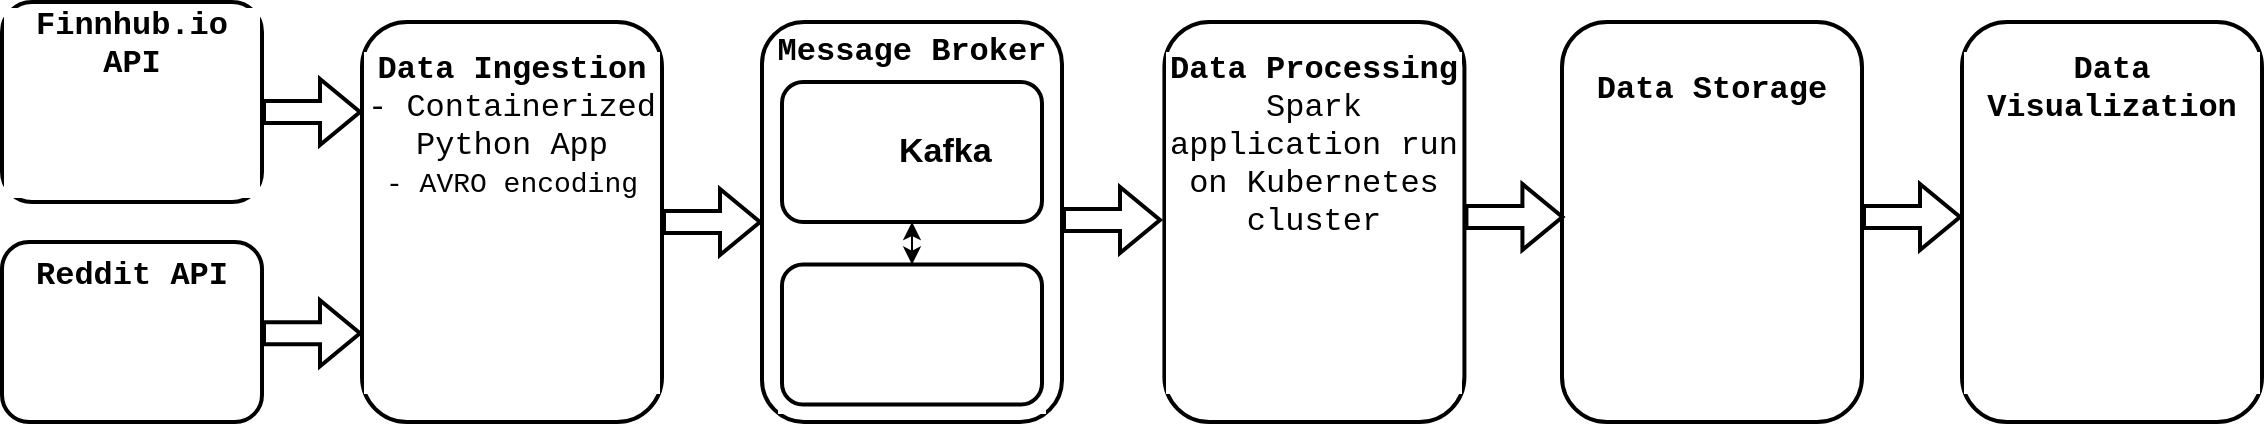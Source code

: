 <mxfile version="22.1.21" type="device">
  <diagram id="C5RBs43oDa-KdzZeNtuy" name="Page-1">
    <mxGraphModel dx="722" dy="521" grid="1" gridSize="10" guides="1" tooltips="1" connect="1" arrows="1" fold="1" page="1" pageScale="1" pageWidth="400" pageHeight="300" math="0" shadow="0">
      <root>
        <mxCell id="WIyWlLk6GJQsqaUBKTNV-0" />
        <mxCell id="WIyWlLk6GJQsqaUBKTNV-1" parent="WIyWlLk6GJQsqaUBKTNV-0" />
        <mxCell id="WIyWlLk6GJQsqaUBKTNV-3" value="&lt;div style=&quot;background-color: rgb(255, 255, 255); font-family: Consolas, &amp;quot;Courier New&amp;quot;, monospace; line-height: 19px; font-size: 16px;&quot;&gt;&lt;b style=&quot;&quot;&gt;&lt;font style=&quot;font-size: 16px;&quot;&gt;Finnhub.io API&lt;/font&gt;&lt;/b&gt;&lt;/div&gt;&lt;div style=&quot;background-color: rgb(255, 255, 255); font-family: Consolas, &amp;quot;Courier New&amp;quot;, monospace; line-height: 19px; font-size: 16px;&quot;&gt;&lt;b&gt;&lt;font style=&quot;font-size: 16px;&quot;&gt;&lt;br&gt;&lt;/font&gt;&lt;/b&gt;&lt;/div&gt;&lt;div style=&quot;background-color: rgb(255, 255, 255); font-family: Consolas, &amp;quot;Courier New&amp;quot;, monospace; line-height: 19px; font-size: 16px;&quot;&gt;&lt;b&gt;&lt;font style=&quot;font-size: 16px;&quot;&gt;&lt;br&gt;&lt;/font&gt;&lt;/b&gt;&lt;/div&gt;&lt;div style=&quot;background-color: rgb(255, 255, 255); font-family: Consolas, &amp;quot;Courier New&amp;quot;, monospace; font-size: 16px; line-height: 19px;&quot;&gt;&lt;b&gt;&lt;br&gt;&lt;/b&gt;&lt;/div&gt;" style="rounded=1;whiteSpace=wrap;html=1;fontSize=12;glass=0;strokeWidth=2;shadow=0;" parent="WIyWlLk6GJQsqaUBKTNV-1" vertex="1">
          <mxGeometry x="40" y="40" width="130" height="100" as="geometry" />
        </mxCell>
        <mxCell id="xwvh3wRpYz5XD8C6NSji-0" value="&lt;div style=&quot;background-color: rgb(255, 255, 255); font-family: Consolas, &amp;quot;Courier New&amp;quot;, monospace; line-height: 19px; font-size: 16px;&quot;&gt;&lt;b style=&quot;&quot;&gt;&lt;font style=&quot;font-size: 16px;&quot;&gt;Reddit API&lt;/font&gt;&lt;/b&gt;&lt;/div&gt;&lt;div style=&quot;background-color: rgb(255, 255, 255); font-family: Consolas, &amp;quot;Courier New&amp;quot;, monospace; font-size: 16px; line-height: 19px;&quot;&gt;&lt;b&gt;&lt;br&gt;&lt;/b&gt;&lt;/div&gt;&lt;div style=&quot;background-color: rgb(255, 255, 255); font-family: Consolas, &amp;quot;Courier New&amp;quot;, monospace; font-size: 14px; line-height: 19px;&quot;&gt;&lt;b&gt;&lt;br&gt;&lt;/b&gt;&lt;/div&gt;&lt;div style=&quot;background-color: rgb(255, 255, 255); font-family: Consolas, &amp;quot;Courier New&amp;quot;, monospace; font-size: 14px; line-height: 19px;&quot;&gt;&lt;b&gt;&lt;br&gt;&lt;/b&gt;&lt;/div&gt;" style="rounded=1;whiteSpace=wrap;html=1;fontSize=12;glass=0;strokeWidth=2;shadow=0;" parent="WIyWlLk6GJQsqaUBKTNV-1" vertex="1">
          <mxGeometry x="40" y="160" width="130" height="90" as="geometry" />
        </mxCell>
        <mxCell id="xwvh3wRpYz5XD8C6NSji-8" value="&lt;div style=&quot;background-color: rgb(255, 255, 255); font-family: Consolas, &amp;quot;Courier New&amp;quot;, monospace; line-height: 19px; font-size: 16px;&quot;&gt;&lt;b style=&quot;&quot;&gt;&lt;font style=&quot;font-size: 16px;&quot;&gt;Data Ingestion&lt;/font&gt;&lt;/b&gt;&lt;/div&gt;&lt;div style=&quot;background-color: rgb(255, 255, 255); font-family: Consolas, &amp;quot;Courier New&amp;quot;, monospace; font-size: 16px; line-height: 19px;&quot;&gt;- Containerized Python App&lt;/div&gt;&lt;div style=&quot;background-color: rgb(255, 255, 255); font-family: Consolas, &amp;quot;Courier New&amp;quot;, monospace; font-size: 14px; line-height: 19px;&quot;&gt;- AVRO encoding&lt;/div&gt;&lt;div style=&quot;background-color: rgb(255, 255, 255); font-family: Consolas, &amp;quot;Courier New&amp;quot;, monospace; font-size: 14px; line-height: 19px;&quot;&gt;&lt;br&gt;&lt;/div&gt;&lt;div style=&quot;background-color: rgb(255, 255, 255); font-family: Consolas, &amp;quot;Courier New&amp;quot;, monospace; font-size: 14px; line-height: 19px;&quot;&gt;&lt;br&gt;&lt;/div&gt;&lt;div style=&quot;background-color: rgb(255, 255, 255); font-family: Consolas, &amp;quot;Courier New&amp;quot;, monospace; font-size: 14px; line-height: 19px;&quot;&gt;&lt;br&gt;&lt;/div&gt;&lt;div style=&quot;background-color: rgb(255, 255, 255); font-family: Consolas, &amp;quot;Courier New&amp;quot;, monospace; font-size: 14px; line-height: 19px;&quot;&gt;&lt;br&gt;&lt;/div&gt;&lt;div style=&quot;background-color: rgb(255, 255, 255); font-family: Consolas, &amp;quot;Courier New&amp;quot;, monospace; font-size: 14px; line-height: 19px;&quot;&gt;&lt;br&gt;&lt;/div&gt;" style="rounded=1;whiteSpace=wrap;html=1;strokeWidth=2;" parent="WIyWlLk6GJQsqaUBKTNV-1" vertex="1">
          <mxGeometry x="220" y="50" width="150" height="200" as="geometry" />
        </mxCell>
        <mxCell id="xwvh3wRpYz5XD8C6NSji-14" value="&lt;div style=&quot;background-color: rgb(255, 255, 255); font-family: Consolas, &amp;quot;Courier New&amp;quot;, monospace; line-height: 19px; font-size: 16px;&quot;&gt;&lt;b style=&quot;&quot;&gt;&lt;font style=&quot;font-size: 16px;&quot;&gt;Message Broker&lt;/font&gt;&lt;/b&gt;&lt;/div&gt;&lt;div style=&quot;background-color: rgb(255, 255, 255); font-family: Consolas, &amp;quot;Courier New&amp;quot;, monospace; font-size: 16px; line-height: 19px;&quot;&gt;&lt;b&gt;&lt;br&gt;&lt;/b&gt;&lt;/div&gt;&lt;div style=&quot;background-color: rgb(255, 255, 255); font-family: Consolas, &amp;quot;Courier New&amp;quot;, monospace; font-size: 14px; line-height: 19px;&quot;&gt;&lt;b&gt;&lt;br&gt;&lt;/b&gt;&lt;/div&gt;&lt;div style=&quot;background-color: rgb(255, 255, 255); font-family: Consolas, &amp;quot;Courier New&amp;quot;, monospace; font-size: 14px; line-height: 19px;&quot;&gt;&lt;b&gt;&lt;br&gt;&lt;/b&gt;&lt;/div&gt;&lt;div style=&quot;background-color: rgb(255, 255, 255); font-family: Consolas, &amp;quot;Courier New&amp;quot;, monospace; font-size: 14px; line-height: 19px;&quot;&gt;&lt;b&gt;&lt;br&gt;&lt;/b&gt;&lt;/div&gt;&lt;div style=&quot;background-color: rgb(255, 255, 255); font-family: Consolas, &amp;quot;Courier New&amp;quot;, monospace; font-size: 14px; line-height: 19px;&quot;&gt;&lt;b&gt;&lt;br&gt;&lt;/b&gt;&lt;/div&gt;&lt;div style=&quot;background-color: rgb(255, 255, 255); font-family: Consolas, &amp;quot;Courier New&amp;quot;, monospace; font-size: 14px; line-height: 19px;&quot;&gt;&lt;br&gt;&lt;/div&gt;&lt;div style=&quot;background-color: rgb(255, 255, 255); font-family: Consolas, &amp;quot;Courier New&amp;quot;, monospace; font-size: 14px; line-height: 19px;&quot;&gt;&lt;br&gt;&lt;/div&gt;&lt;div style=&quot;background-color: rgb(255, 255, 255); font-family: Consolas, &amp;quot;Courier New&amp;quot;, monospace; font-size: 14px; line-height: 19px;&quot;&gt;&lt;br&gt;&lt;/div&gt;&lt;div style=&quot;background-color: rgb(255, 255, 255); font-family: Consolas, &amp;quot;Courier New&amp;quot;, monospace; font-size: 14px; line-height: 19px;&quot;&gt;&lt;b&gt;&lt;br&gt;&lt;/b&gt;&lt;/div&gt;" style="rounded=1;whiteSpace=wrap;html=1;arcSize=14;strokeWidth=2;" parent="WIyWlLk6GJQsqaUBKTNV-1" vertex="1">
          <mxGeometry x="420" y="50" width="150" height="200" as="geometry" />
        </mxCell>
        <mxCell id="xwvh3wRpYz5XD8C6NSji-29" value="&lt;b&gt;&amp;nbsp; &amp;nbsp; &amp;nbsp; &amp;nbsp; &amp;nbsp;&amp;nbsp;&lt;font style=&quot;font-size: 17px;&quot;&gt;Kafka&lt;/font&gt;&lt;/b&gt;" style="rounded=1;whiteSpace=wrap;html=1;strokeWidth=2;" parent="WIyWlLk6GJQsqaUBKTNV-1" vertex="1">
          <mxGeometry x="430" y="80" width="130" height="70" as="geometry" />
        </mxCell>
        <mxCell id="xwvh3wRpYz5XD8C6NSji-30" value="" style="shape=image;imageAspect=0;aspect=fixed;verticalLabelPosition=bottom;verticalAlign=top;image=https://upload.wikimedia.org/wikipedia/commons/0/05/Apache_kafka.svg;" parent="WIyWlLk6GJQsqaUBKTNV-1" vertex="1">
          <mxGeometry x="441.71" y="82.5" width="40.04" height="65" as="geometry" />
        </mxCell>
        <mxCell id="xwvh3wRpYz5XD8C6NSji-32" value="" style="rounded=1;whiteSpace=wrap;html=1;strokeWidth=2;" parent="WIyWlLk6GJQsqaUBKTNV-1" vertex="1">
          <mxGeometry x="430" y="171.27" width="130" height="70" as="geometry" />
        </mxCell>
        <mxCell id="xwvh3wRpYz5XD8C6NSji-33" value="" style="shape=image;imageAspect=0;aspect=fixed;verticalLabelPosition=bottom;verticalAlign=top;image=https://upload.wikimedia.org/wikipedia/commons/7/77/Apache_ZooKeeper_logo.svg;" parent="WIyWlLk6GJQsqaUBKTNV-1" vertex="1">
          <mxGeometry x="439" y="174.74" width="121.29" height="65.53" as="geometry" />
        </mxCell>
        <mxCell id="xwvh3wRpYz5XD8C6NSji-36" value="" style="shape=image;imageAspect=0;aspect=fixed;verticalLabelPosition=bottom;verticalAlign=top;image=https://i.morioh.com/9ccb7b143f.png;" parent="WIyWlLk6GJQsqaUBKTNV-1" vertex="1">
          <mxGeometry x="231.8" y="157.27" width="126.39" height="70" as="geometry" />
        </mxCell>
        <mxCell id="xwvh3wRpYz5XD8C6NSji-40" value="" style="endArrow=classic;startArrow=classic;html=1;rounded=0;exitX=0.5;exitY=0;exitDx=0;exitDy=0;entryX=0.5;entryY=1;entryDx=0;entryDy=0;" parent="WIyWlLk6GJQsqaUBKTNV-1" source="xwvh3wRpYz5XD8C6NSji-32" target="xwvh3wRpYz5XD8C6NSji-29" edge="1">
          <mxGeometry width="50" height="50" relative="1" as="geometry">
            <mxPoint x="520" y="290" as="sourcePoint" />
            <mxPoint x="570" y="240" as="targetPoint" />
          </mxGeometry>
        </mxCell>
        <mxCell id="xwvh3wRpYz5XD8C6NSji-42" value="&lt;div style=&quot;background-color: rgb(255, 255, 255); font-family: Consolas, &amp;quot;Courier New&amp;quot;, monospace; line-height: 19px; font-size: 16px;&quot;&gt;&lt;b style=&quot;&quot;&gt;&lt;font style=&quot;font-size: 16px;&quot;&gt;Data Processing&lt;/font&gt;&lt;/b&gt;&lt;/div&gt;&lt;div style=&quot;background-color: rgb(255, 255, 255); font-family: Consolas, &amp;quot;Courier New&amp;quot;, monospace; line-height: 19px; font-size: 16px;&quot;&gt;Spark application run on Kubernetes cluster&lt;/div&gt;&lt;div style=&quot;background-color: rgb(255, 255, 255); font-family: Consolas, &amp;quot;Courier New&amp;quot;, monospace; font-size: 14px; line-height: 19px;&quot;&gt;&lt;br&gt;&lt;/div&gt;&lt;div style=&quot;background-color: rgb(255, 255, 255); font-family: Consolas, &amp;quot;Courier New&amp;quot;, monospace; font-size: 14px; line-height: 19px;&quot;&gt;&lt;br&gt;&lt;/div&gt;&lt;div style=&quot;background-color: rgb(255, 255, 255); font-family: Consolas, &amp;quot;Courier New&amp;quot;, monospace; font-size: 14px; line-height: 19px;&quot;&gt;&lt;br&gt;&lt;/div&gt;&lt;div style=&quot;background-color: rgb(255, 255, 255); font-family: Consolas, &amp;quot;Courier New&amp;quot;, monospace; font-size: 14px; line-height: 19px;&quot;&gt;&lt;br&gt;&lt;/div&gt;" style="rounded=1;whiteSpace=wrap;html=1;strokeWidth=2;" parent="WIyWlLk6GJQsqaUBKTNV-1" vertex="1">
          <mxGeometry x="621.21" y="50" width="150" height="200" as="geometry" />
        </mxCell>
        <mxCell id="xwvh3wRpYz5XD8C6NSji-41" value="" style="shape=image;imageAspect=0;aspect=fixed;verticalLabelPosition=bottom;verticalAlign=top;image=https://upload.wikimedia.org/wikipedia/commons/f/f3/Apache_Spark_logo.svg;" parent="WIyWlLk6GJQsqaUBKTNV-1" vertex="1">
          <mxGeometry x="630" y="163.64" width="132.42" height="68.73" as="geometry" />
        </mxCell>
        <mxCell id="xwvh3wRpYz5XD8C6NSji-43" value="&lt;div style=&quot;background-color: rgb(255, 255, 255); font-family: Consolas, &amp;quot;Courier New&amp;quot;, monospace; line-height: 19px; font-size: 16px;&quot;&gt;&lt;b style=&quot;&quot;&gt;&lt;font style=&quot;font-size: 16px;&quot;&gt;Data Storage&lt;/font&gt;&lt;/b&gt;&lt;/div&gt;&lt;div style=&quot;background-color: rgb(255, 255, 255); font-family: Consolas, &amp;quot;Courier New&amp;quot;, monospace; font-size: 16px; line-height: 19px;&quot;&gt;&lt;br&gt;&lt;/div&gt;&lt;div style=&quot;background-color: rgb(255, 255, 255); font-family: Consolas, &amp;quot;Courier New&amp;quot;, monospace; font-size: 16px; line-height: 19px;&quot;&gt;&lt;br&gt;&lt;/div&gt;&lt;div style=&quot;background-color: rgb(255, 255, 255); font-family: Consolas, &amp;quot;Courier New&amp;quot;, monospace; font-size: 14px; line-height: 19px;&quot;&gt;&lt;br&gt;&lt;/div&gt;&lt;div style=&quot;background-color: rgb(255, 255, 255); font-family: Consolas, &amp;quot;Courier New&amp;quot;, monospace; font-size: 14px; line-height: 19px;&quot;&gt;&lt;br&gt;&lt;/div&gt;&lt;div style=&quot;background-color: rgb(255, 255, 255); font-family: Consolas, &amp;quot;Courier New&amp;quot;, monospace; font-size: 14px; line-height: 19px;&quot;&gt;&lt;br&gt;&lt;/div&gt;&lt;div style=&quot;background-color: rgb(255, 255, 255); font-family: Consolas, &amp;quot;Courier New&amp;quot;, monospace; font-size: 14px; line-height: 19px;&quot;&gt;&lt;br&gt;&lt;/div&gt;&lt;div style=&quot;background-color: rgb(255, 255, 255); font-family: Consolas, &amp;quot;Courier New&amp;quot;, monospace; font-size: 14px; line-height: 19px;&quot;&gt;&lt;br&gt;&lt;/div&gt;" style="rounded=1;whiteSpace=wrap;html=1;strokeWidth=2;" parent="WIyWlLk6GJQsqaUBKTNV-1" vertex="1">
          <mxGeometry x="820" y="50" width="150" height="200" as="geometry" />
        </mxCell>
        <mxCell id="xwvh3wRpYz5XD8C6NSji-44" value="" style="shape=image;imageAspect=0;aspect=fixed;verticalLabelPosition=bottom;verticalAlign=top;image=https://upload.wikimedia.org/wikipedia/commons/5/5e/Cassandra_logo.svg;" parent="WIyWlLk6GJQsqaUBKTNV-1" vertex="1">
          <mxGeometry x="839.05" y="130.01" width="111.9" height="75" as="geometry" />
        </mxCell>
        <mxCell id="xwvh3wRpYz5XD8C6NSji-45" value="&lt;div style=&quot;background-color: rgb(255, 255, 255); font-family: Consolas, &amp;quot;Courier New&amp;quot;, monospace; line-height: 19px; font-size: 16px;&quot;&gt;&lt;b style=&quot;&quot;&gt;&lt;font style=&quot;font-size: 16px;&quot;&gt;Data Visualization&lt;/font&gt;&lt;/b&gt;&lt;/div&gt;&lt;div style=&quot;background-color: rgb(255, 255, 255); font-family: Consolas, &amp;quot;Courier New&amp;quot;, monospace; font-size: 16px; line-height: 19px;&quot;&gt;&lt;br&gt;&lt;/div&gt;&lt;div style=&quot;background-color: rgb(255, 255, 255); font-family: Consolas, &amp;quot;Courier New&amp;quot;, monospace; font-size: 14px; line-height: 19px;&quot;&gt;&lt;br&gt;&lt;/div&gt;&lt;div style=&quot;background-color: rgb(255, 255, 255); font-family: Consolas, &amp;quot;Courier New&amp;quot;, monospace; font-size: 14px; line-height: 19px;&quot;&gt;&lt;br&gt;&lt;/div&gt;&lt;div style=&quot;background-color: rgb(255, 255, 255); font-family: Consolas, &amp;quot;Courier New&amp;quot;, monospace; font-size: 14px; line-height: 19px;&quot;&gt;&lt;br&gt;&lt;/div&gt;&lt;div style=&quot;background-color: rgb(255, 255, 255); font-family: Consolas, &amp;quot;Courier New&amp;quot;, monospace; font-size: 14px; line-height: 19px;&quot;&gt;&lt;br&gt;&lt;/div&gt;&lt;div style=&quot;background-color: rgb(255, 255, 255); font-family: Consolas, &amp;quot;Courier New&amp;quot;, monospace; font-size: 14px; line-height: 19px;&quot;&gt;&lt;br&gt;&lt;/div&gt;&lt;div style=&quot;background-color: rgb(255, 255, 255); font-family: Consolas, &amp;quot;Courier New&amp;quot;, monospace; font-size: 14px; line-height: 19px;&quot;&gt;&lt;br&gt;&lt;/div&gt;" style="rounded=1;whiteSpace=wrap;html=1;strokeWidth=2;" parent="WIyWlLk6GJQsqaUBKTNV-1" vertex="1">
          <mxGeometry x="1020" y="50" width="150" height="200" as="geometry" />
        </mxCell>
        <mxCell id="xwvh3wRpYz5XD8C6NSji-46" value="" style="shape=image;imageAspect=0;aspect=fixed;verticalLabelPosition=bottom;verticalAlign=top;image=https://upload.wikimedia.org/wikipedia/commons/a/a1/Grafana_logo.svg;" parent="WIyWlLk6GJQsqaUBKTNV-1" vertex="1">
          <mxGeometry x="1050.18" y="121.78" width="89.64" height="91.47" as="geometry" />
        </mxCell>
        <mxCell id="xwvh3wRpYz5XD8C6NSji-51" value="" style="endArrow=classic;html=1;rounded=0;exitX=1;exitY=0.5;exitDx=0;exitDy=0;shape=flexArrow;strokeWidth=2;" parent="WIyWlLk6GJQsqaUBKTNV-1" edge="1">
          <mxGeometry width="50" height="50" relative="1" as="geometry">
            <mxPoint x="170" y="95.0" as="sourcePoint" />
            <mxPoint x="220" y="95" as="targetPoint" />
          </mxGeometry>
        </mxCell>
        <mxCell id="xwvh3wRpYz5XD8C6NSji-52" value="" style="endArrow=classic;html=1;rounded=0;exitX=1;exitY=0.5;exitDx=0;exitDy=0;shape=flexArrow;strokeWidth=2;" parent="WIyWlLk6GJQsqaUBKTNV-1" edge="1">
          <mxGeometry width="50" height="50" relative="1" as="geometry">
            <mxPoint x="170" y="205.65" as="sourcePoint" />
            <mxPoint x="220" y="205.65" as="targetPoint" />
          </mxGeometry>
        </mxCell>
        <mxCell id="xwvh3wRpYz5XD8C6NSji-54" value="" style="endArrow=classic;html=1;rounded=0;exitX=1;exitY=0.5;exitDx=0;exitDy=0;shape=flexArrow;strokeWidth=2;" parent="WIyWlLk6GJQsqaUBKTNV-1" edge="1">
          <mxGeometry width="50" height="50" relative="1" as="geometry">
            <mxPoint x="370" y="150.0" as="sourcePoint" />
            <mxPoint x="420" y="150" as="targetPoint" />
          </mxGeometry>
        </mxCell>
        <mxCell id="xwvh3wRpYz5XD8C6NSji-55" value="" style="endArrow=classic;html=1;rounded=0;exitX=1;exitY=0.5;exitDx=0;exitDy=0;shape=flexArrow;strokeWidth=2;" parent="WIyWlLk6GJQsqaUBKTNV-1" edge="1">
          <mxGeometry width="50" height="50" relative="1" as="geometry">
            <mxPoint x="570" y="149.0" as="sourcePoint" />
            <mxPoint x="620" y="149" as="targetPoint" />
          </mxGeometry>
        </mxCell>
        <mxCell id="xwvh3wRpYz5XD8C6NSji-56" value="" style="endArrow=classic;html=1;rounded=0;exitX=1;exitY=0.5;exitDx=0;exitDy=0;shape=flexArrow;strokeWidth=2;" parent="WIyWlLk6GJQsqaUBKTNV-1" edge="1">
          <mxGeometry width="50" height="50" relative="1" as="geometry">
            <mxPoint x="771.21" y="147.5" as="sourcePoint" />
            <mxPoint x="821.21" y="147.5" as="targetPoint" />
          </mxGeometry>
        </mxCell>
        <mxCell id="xwvh3wRpYz5XD8C6NSji-57" value="" style="endArrow=classic;html=1;rounded=0;exitX=1;exitY=0.5;exitDx=0;exitDy=0;shape=flexArrow;strokeWidth=2;" parent="WIyWlLk6GJQsqaUBKTNV-1" edge="1">
          <mxGeometry width="50" height="50" relative="1" as="geometry">
            <mxPoint x="970" y="147.5" as="sourcePoint" />
            <mxPoint x="1020" y="147.5" as="targetPoint" />
          </mxGeometry>
        </mxCell>
        <mxCell id="wYIVkFilc1RExmak1BiC-0" value="" style="shape=image;imageAspect=0;aspect=fixed;verticalLabelPosition=bottom;verticalAlign=top;image=https://upload.wikimedia.org/wikipedia/en/b/bd/Reddit_Logo_Icon.svg;" vertex="1" parent="WIyWlLk6GJQsqaUBKTNV-1">
          <mxGeometry x="75" y="186" width="60" height="60" as="geometry" />
        </mxCell>
        <mxCell id="wYIVkFilc1RExmak1BiC-2" value="" style="shape=image;imageAspect=0;aspect=fixed;verticalLabelPosition=bottom;verticalAlign=top;image=https://upload.wikimedia.org/wikipedia/commons/9/91/Stocks-market.jpg;" vertex="1" parent="WIyWlLk6GJQsqaUBKTNV-1">
          <mxGeometry x="60.48" y="77.5" width="89.04" height="50" as="geometry" />
        </mxCell>
      </root>
    </mxGraphModel>
  </diagram>
</mxfile>
